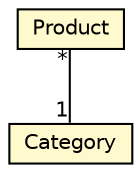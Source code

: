 #!/usr/local/bin/dot
#
# Class diagram 
# Generated by UMLGraph version R5_6-9-g37cd34 (http://www.umlgraph.org/)
#

digraph G {
graph [fontnames="svg"]
edge [fontname="Helvetica",fontsize=10,labelfontname="Helvetica",labelfontsize=10,color="black"];
node [fontname="Helvetica",fontcolor="black",fontsize=10,shape=plaintext,margin=0,width=0,height=0];
nodesep=0.25;
ranksep=0.5;
// gr.spinellis.basic.product.Product
c244 [label=<<table title="gr.spinellis.basic.product.Product" border="0" cellborder="1" cellspacing="0" cellpadding="2" bgcolor="LemonChiffon"><tr><td><table border="0" cellspacing="0" cellpadding="1"><tr><td align="center" balign="center"> Product </td></tr></table></td></tr></table>>];
// gr.spinellis.basic.product.Category
c245 [label=<<table title="gr.spinellis.basic.product.Category" border="0" cellborder="1" cellspacing="0" cellpadding="2" bgcolor="LemonChiffon"><tr><td><table border="0" cellspacing="0" cellpadding="1"><tr><td align="center" balign="center"> Category </td></tr></table></td></tr></table>>];
// gr.spinellis.basic.product.Product assoc gr.spinellis.basic.product.Category
c244 -> c245 [arrowhead=none,weight=2,taillabel="*", headlabel="1"];
}

